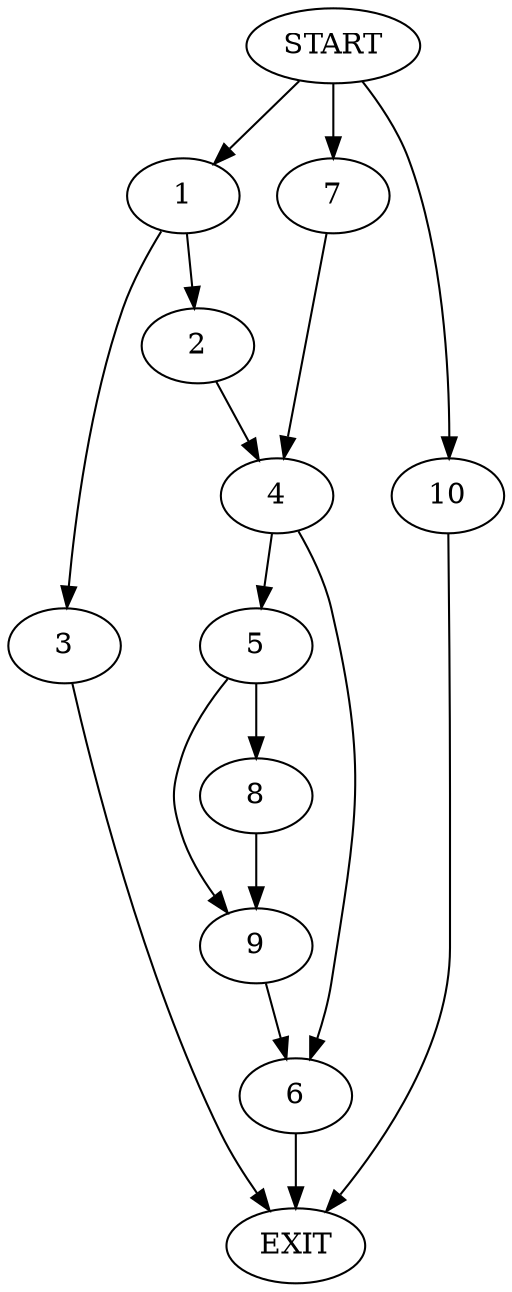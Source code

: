 digraph {
0 [label="START"]
11 [label="EXIT"]
0 -> 1
1 -> 2
1 -> 3
2 -> 4
3 -> 11
4 -> 5
4 -> 6
0 -> 7
7 -> 4
5 -> 8
5 -> 9
6 -> 11
0 -> 10
10 -> 11
8 -> 9
9 -> 6
}
